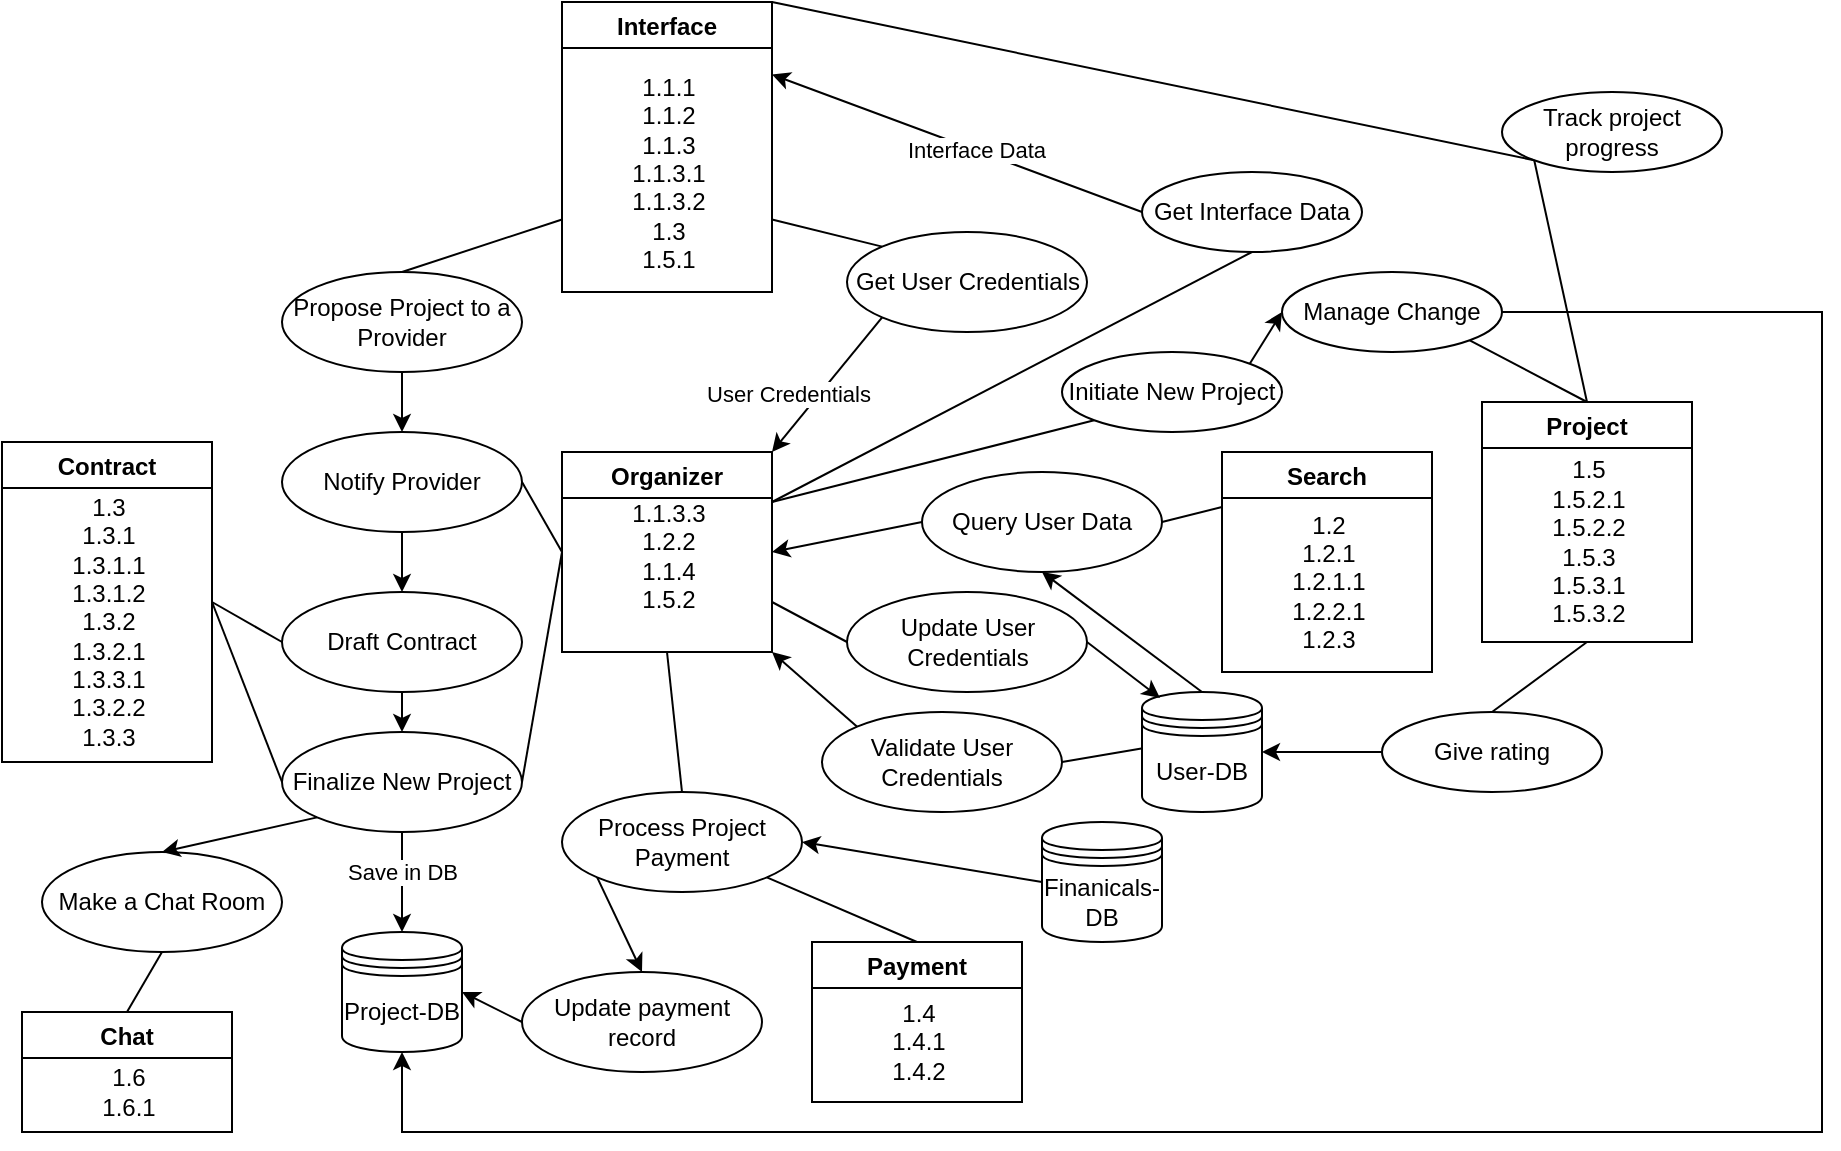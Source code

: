 <mxfile version="20.4.0" type="github">
  <diagram id="oqi11bB8qSqtX8uFyJWn" name="Page-1">
    <mxGraphModel dx="1554" dy="1800" grid="1" gridSize="10" guides="1" tooltips="1" connect="1" arrows="1" fold="1" page="1" pageScale="1" pageWidth="850" pageHeight="1100" math="0" shadow="0">
      <root>
        <mxCell id="0" />
        <mxCell id="1" parent="0" />
        <mxCell id="gtmvo6QD4QoAHpJwprnd-1" value="Interface" style="swimlane;" vertex="1" parent="1">
          <mxGeometry x="460" y="-15" width="105" height="145" as="geometry" />
        </mxCell>
        <mxCell id="gtmvo6QD4QoAHpJwprnd-9" value="&lt;div&gt;1.1.1&lt;/div&gt;&lt;div&gt;1.1.2&lt;/div&gt;&lt;div&gt;1.1.3&lt;/div&gt;&lt;div&gt;&lt;div&gt;1.1.3.1&lt;/div&gt;1.1.3.2&lt;/div&gt;&lt;div&gt;1.3&lt;/div&gt;&lt;div&gt;1.5.1&lt;br&gt;&lt;/div&gt;&lt;div&gt;&lt;br&gt;&lt;/div&gt;&lt;div&gt;&lt;br&gt;&lt;/div&gt;" style="text;html=1;align=center;verticalAlign=middle;resizable=0;points=[];autosize=1;strokeColor=none;fillColor=none;" vertex="1" parent="gtmvo6QD4QoAHpJwprnd-1">
          <mxGeometry x="22.5" y="30" width="60" height="140" as="geometry" />
        </mxCell>
        <mxCell id="gtmvo6QD4QoAHpJwprnd-3" value="Organizer" style="swimlane;startSize=23;" vertex="1" parent="1">
          <mxGeometry x="460" y="210" width="105" height="100" as="geometry" />
        </mxCell>
        <mxCell id="gtmvo6QD4QoAHpJwprnd-16" value="&lt;br&gt;&lt;div&gt;1.1.3.3&lt;/div&gt;&lt;div&gt;1.2.2&lt;br&gt;&lt;/div&gt;&lt;div&gt;1.1.4&lt;/div&gt;&lt;div&gt;1.5.2&lt;br&gt;&lt;/div&gt;" style="text;html=1;align=center;verticalAlign=middle;resizable=0;points=[];autosize=1;strokeColor=none;fillColor=none;" vertex="1" parent="gtmvo6QD4QoAHpJwprnd-3">
          <mxGeometry x="22.5" width="60" height="90" as="geometry" />
        </mxCell>
        <mxCell id="gtmvo6QD4QoAHpJwprnd-5" value="Search" style="swimlane;startSize=23;" vertex="1" parent="1">
          <mxGeometry x="790" y="210" width="105" height="110" as="geometry" />
        </mxCell>
        <mxCell id="gtmvo6QD4QoAHpJwprnd-11" value="&lt;div&gt;1.2&lt;/div&gt;&lt;div&gt;1.2.1&lt;/div&gt;&lt;div&gt;1.2.1.1&lt;/div&gt;&lt;div&gt;1.2.2.1&lt;/div&gt;&lt;div&gt;1.2.3&lt;br&gt;&lt;/div&gt;" style="text;html=1;align=center;verticalAlign=middle;resizable=0;points=[];autosize=1;strokeColor=none;fillColor=none;" vertex="1" parent="gtmvo6QD4QoAHpJwprnd-5">
          <mxGeometry x="22.5" y="20" width="60" height="90" as="geometry" />
        </mxCell>
        <mxCell id="gtmvo6QD4QoAHpJwprnd-6" value="Contract" style="swimlane;startSize=23;" vertex="1" parent="1">
          <mxGeometry x="180" y="205" width="105" height="160" as="geometry" />
        </mxCell>
        <mxCell id="gtmvo6QD4QoAHpJwprnd-19" value="&lt;div&gt;1.3&lt;/div&gt;&lt;div&gt;1.3.1&lt;/div&gt;&lt;div&gt;1.3.1.1&lt;/div&gt;&lt;div&gt;1.3.1.2&lt;/div&gt;&lt;div&gt;1.3.2&lt;/div&gt;&lt;div&gt;1.3.2.1&lt;/div&gt;&lt;div&gt;&lt;div&gt;1.3.3.1&lt;/div&gt;&lt;/div&gt;&lt;div&gt;1.3.2.2&lt;/div&gt;&lt;div&gt;1.3.3&lt;/div&gt;" style="text;html=1;align=center;verticalAlign=middle;resizable=0;points=[];autosize=1;strokeColor=none;fillColor=none;" vertex="1" parent="gtmvo6QD4QoAHpJwprnd-6">
          <mxGeometry x="22.5" y="20" width="60" height="140" as="geometry" />
        </mxCell>
        <mxCell id="gtmvo6QD4QoAHpJwprnd-7" value="Chat" style="swimlane;startSize=23;" vertex="1" parent="1">
          <mxGeometry x="190" y="490" width="105" height="60" as="geometry" />
        </mxCell>
        <mxCell id="gtmvo6QD4QoAHpJwprnd-18" value="&lt;div&gt;1.6&lt;/div&gt;&lt;div&gt;1.6.1&lt;br&gt;&lt;/div&gt;" style="text;html=1;align=center;verticalAlign=middle;resizable=0;points=[];autosize=1;strokeColor=none;fillColor=none;" vertex="1" parent="gtmvo6QD4QoAHpJwprnd-7">
          <mxGeometry x="27.5" y="20" width="50" height="40" as="geometry" />
        </mxCell>
        <mxCell id="gtmvo6QD4QoAHpJwprnd-8" value="Payment" style="swimlane;startSize=23;" vertex="1" parent="1">
          <mxGeometry x="585" y="455" width="105" height="80" as="geometry" />
        </mxCell>
        <mxCell id="gtmvo6QD4QoAHpJwprnd-20" value="&lt;div&gt;1.4&lt;/div&gt;&lt;div&gt;1.4.1&lt;/div&gt;&lt;div&gt;1.4.2&lt;br&gt;&lt;/div&gt;" style="text;html=1;align=center;verticalAlign=middle;resizable=0;points=[];autosize=1;strokeColor=none;fillColor=none;" vertex="1" parent="gtmvo6QD4QoAHpJwprnd-8">
          <mxGeometry x="27.5" y="20" width="50" height="60" as="geometry" />
        </mxCell>
        <mxCell id="gtmvo6QD4QoAHpJwprnd-21" value="Project" style="swimlane;startSize=23;" vertex="1" parent="1">
          <mxGeometry x="920" y="185" width="105" height="120" as="geometry" />
        </mxCell>
        <mxCell id="gtmvo6QD4QoAHpJwprnd-22" value="&lt;div&gt;1.5&lt;/div&gt;&lt;div&gt;1.5.2.1&lt;/div&gt;&lt;div&gt;1.5.2.2&lt;/div&gt;&lt;div&gt;1.5.3&lt;/div&gt;&lt;div&gt;1.5.3.1&lt;/div&gt;&lt;div&gt;1.5.3.2&lt;br&gt;&lt;/div&gt;" style="text;html=1;align=center;verticalAlign=middle;resizable=0;points=[];autosize=1;strokeColor=none;fillColor=none;" vertex="1" parent="gtmvo6QD4QoAHpJwprnd-21">
          <mxGeometry x="22.5" y="20" width="60" height="100" as="geometry" />
        </mxCell>
        <mxCell id="gtmvo6QD4QoAHpJwprnd-23" value="Get User Credentials" style="ellipse;whiteSpace=wrap;html=1;" vertex="1" parent="1">
          <mxGeometry x="602.5" y="100" width="120" height="50" as="geometry" />
        </mxCell>
        <mxCell id="gtmvo6QD4QoAHpJwprnd-24" value="" style="endArrow=none;html=1;rounded=0;exitX=1;exitY=0.75;exitDx=0;exitDy=0;entryX=0;entryY=0;entryDx=0;entryDy=0;" edge="1" parent="1" source="gtmvo6QD4QoAHpJwprnd-1" target="gtmvo6QD4QoAHpJwprnd-23">
          <mxGeometry width="50" height="50" relative="1" as="geometry">
            <mxPoint x="400" y="270" as="sourcePoint" />
            <mxPoint x="450" y="220" as="targetPoint" />
          </mxGeometry>
        </mxCell>
        <mxCell id="gtmvo6QD4QoAHpJwprnd-25" value="" style="endArrow=classic;html=1;rounded=0;exitX=0;exitY=1;exitDx=0;exitDy=0;entryX=1;entryY=0;entryDx=0;entryDy=0;" edge="1" parent="1" source="gtmvo6QD4QoAHpJwprnd-23" target="gtmvo6QD4QoAHpJwprnd-3">
          <mxGeometry width="50" height="50" relative="1" as="geometry">
            <mxPoint x="400" y="270" as="sourcePoint" />
            <mxPoint x="450" y="220" as="targetPoint" />
          </mxGeometry>
        </mxCell>
        <mxCell id="gtmvo6QD4QoAHpJwprnd-26" value="User Credentials" style="edgeLabel;html=1;align=center;verticalAlign=middle;resizable=0;points=[];" vertex="1" connectable="0" parent="gtmvo6QD4QoAHpJwprnd-25">
          <mxGeometry x="0.252" y="1" relative="1" as="geometry">
            <mxPoint x="-14" y="-5" as="offset" />
          </mxGeometry>
        </mxCell>
        <mxCell id="gtmvo6QD4QoAHpJwprnd-27" value="Validate User Credentials" style="ellipse;whiteSpace=wrap;html=1;" vertex="1" parent="1">
          <mxGeometry x="590" y="340" width="120" height="50" as="geometry" />
        </mxCell>
        <mxCell id="gtmvo6QD4QoAHpJwprnd-29" value="" style="endArrow=none;html=1;rounded=0;exitX=1;exitY=0.3;exitDx=0;exitDy=0;entryX=1;entryY=0.5;entryDx=0;entryDy=0;" edge="1" parent="1" source="gtmvo6QD4QoAHpJwprnd-41" target="gtmvo6QD4QoAHpJwprnd-27">
          <mxGeometry width="50" height="50" relative="1" as="geometry">
            <mxPoint x="288.75" y="370" as="sourcePoint" />
            <mxPoint x="520" y="310" as="targetPoint" />
          </mxGeometry>
        </mxCell>
        <mxCell id="gtmvo6QD4QoAHpJwprnd-37" value="Query User Data" style="ellipse;whiteSpace=wrap;html=1;" vertex="1" parent="1">
          <mxGeometry x="640" y="220" width="120" height="50" as="geometry" />
        </mxCell>
        <mxCell id="gtmvo6QD4QoAHpJwprnd-39" value="" style="endArrow=none;html=1;rounded=0;entryX=1;entryY=0.5;entryDx=0;entryDy=0;exitX=0;exitY=0.25;exitDx=0;exitDy=0;" edge="1" parent="1" source="gtmvo6QD4QoAHpJwprnd-5" target="gtmvo6QD4QoAHpJwprnd-37">
          <mxGeometry width="50" height="50" relative="1" as="geometry">
            <mxPoint x="550" y="450" as="sourcePoint" />
            <mxPoint x="600" y="400" as="targetPoint" />
          </mxGeometry>
        </mxCell>
        <mxCell id="gtmvo6QD4QoAHpJwprnd-41" value="User-DB" style="shape=datastore;whiteSpace=wrap;html=1;" vertex="1" parent="1">
          <mxGeometry x="750" y="330" width="60" height="60" as="geometry" />
        </mxCell>
        <mxCell id="gtmvo6QD4QoAHpJwprnd-43" value="Update User Credentials" style="ellipse;whiteSpace=wrap;html=1;" vertex="1" parent="1">
          <mxGeometry x="602.5" y="280" width="120" height="50" as="geometry" />
        </mxCell>
        <mxCell id="gtmvo6QD4QoAHpJwprnd-44" value="" style="endArrow=none;html=1;rounded=0;entryX=1;entryY=0.75;entryDx=0;entryDy=0;exitX=0;exitY=0.5;exitDx=0;exitDy=0;" edge="1" parent="1" source="gtmvo6QD4QoAHpJwprnd-43" target="gtmvo6QD4QoAHpJwprnd-3">
          <mxGeometry width="50" height="50" relative="1" as="geometry">
            <mxPoint x="550" y="410" as="sourcePoint" />
            <mxPoint x="600" y="360" as="targetPoint" />
          </mxGeometry>
        </mxCell>
        <mxCell id="gtmvo6QD4QoAHpJwprnd-46" value="" style="endArrow=classic;html=1;rounded=0;exitX=1;exitY=0.5;exitDx=0;exitDy=0;entryX=0.15;entryY=0.05;entryDx=0;entryDy=0;entryPerimeter=0;" edge="1" parent="1" source="gtmvo6QD4QoAHpJwprnd-43" target="gtmvo6QD4QoAHpJwprnd-41">
          <mxGeometry width="50" height="50" relative="1" as="geometry">
            <mxPoint x="550" y="410" as="sourcePoint" />
            <mxPoint x="600" y="360" as="targetPoint" />
          </mxGeometry>
        </mxCell>
        <mxCell id="gtmvo6QD4QoAHpJwprnd-47" value="" style="endArrow=classic;html=1;rounded=0;entryX=0.5;entryY=1;entryDx=0;entryDy=0;exitX=0.5;exitY=0;exitDx=0;exitDy=0;" edge="1" parent="1" source="gtmvo6QD4QoAHpJwprnd-41" target="gtmvo6QD4QoAHpJwprnd-37">
          <mxGeometry width="50" height="50" relative="1" as="geometry">
            <mxPoint x="772" y="297" as="sourcePoint" />
            <mxPoint x="420" y="370" as="targetPoint" />
          </mxGeometry>
        </mxCell>
        <mxCell id="gtmvo6QD4QoAHpJwprnd-48" value="" style="endArrow=classic;html=1;rounded=0;exitX=0;exitY=0.5;exitDx=0;exitDy=0;entryX=1;entryY=0.5;entryDx=0;entryDy=0;" edge="1" parent="1" source="gtmvo6QD4QoAHpJwprnd-37" target="gtmvo6QD4QoAHpJwprnd-3">
          <mxGeometry width="50" height="50" relative="1" as="geometry">
            <mxPoint x="580" y="330" as="sourcePoint" />
            <mxPoint x="630" y="280" as="targetPoint" />
          </mxGeometry>
        </mxCell>
        <mxCell id="gtmvo6QD4QoAHpJwprnd-49" value="Get Interface Data" style="ellipse;whiteSpace=wrap;html=1;" vertex="1" parent="1">
          <mxGeometry x="750" y="70" width="110" height="40" as="geometry" />
        </mxCell>
        <mxCell id="gtmvo6QD4QoAHpJwprnd-50" value="" style="endArrow=none;html=1;rounded=0;exitX=1;exitY=0.25;exitDx=0;exitDy=0;entryX=0.5;entryY=1;entryDx=0;entryDy=0;" edge="1" parent="1" source="gtmvo6QD4QoAHpJwprnd-3" target="gtmvo6QD4QoAHpJwprnd-49">
          <mxGeometry width="50" height="50" relative="1" as="geometry">
            <mxPoint x="580" y="280" as="sourcePoint" />
            <mxPoint x="630" y="230" as="targetPoint" />
          </mxGeometry>
        </mxCell>
        <mxCell id="gtmvo6QD4QoAHpJwprnd-51" value="" style="endArrow=classic;html=1;rounded=0;exitX=0;exitY=0.5;exitDx=0;exitDy=0;entryX=1;entryY=0.25;entryDx=0;entryDy=0;" edge="1" parent="1" source="gtmvo6QD4QoAHpJwprnd-49" target="gtmvo6QD4QoAHpJwprnd-1">
          <mxGeometry width="50" height="50" relative="1" as="geometry">
            <mxPoint x="580" y="280" as="sourcePoint" />
            <mxPoint x="630" y="230" as="targetPoint" />
          </mxGeometry>
        </mxCell>
        <mxCell id="gtmvo6QD4QoAHpJwprnd-52" value="Interface Data" style="edgeLabel;html=1;align=center;verticalAlign=middle;resizable=0;points=[];" vertex="1" connectable="0" parent="gtmvo6QD4QoAHpJwprnd-51">
          <mxGeometry x="-0.102" relative="1" as="geometry">
            <mxPoint as="offset" />
          </mxGeometry>
        </mxCell>
        <mxCell id="gtmvo6QD4QoAHpJwprnd-53" value="" style="endArrow=classic;html=1;rounded=0;exitX=0;exitY=0;exitDx=0;exitDy=0;entryX=1;entryY=1;entryDx=0;entryDy=0;" edge="1" parent="1" source="gtmvo6QD4QoAHpJwprnd-27" target="gtmvo6QD4QoAHpJwprnd-3">
          <mxGeometry width="50" height="50" relative="1" as="geometry">
            <mxPoint x="580" y="280" as="sourcePoint" />
            <mxPoint x="630" y="230" as="targetPoint" />
          </mxGeometry>
        </mxCell>
        <mxCell id="gtmvo6QD4QoAHpJwprnd-55" value="Propose Project to a Provider" style="ellipse;whiteSpace=wrap;html=1;" vertex="1" parent="1">
          <mxGeometry x="320" y="120" width="120" height="50" as="geometry" />
        </mxCell>
        <mxCell id="gtmvo6QD4QoAHpJwprnd-56" value="Notify Provider" style="ellipse;whiteSpace=wrap;html=1;" vertex="1" parent="1">
          <mxGeometry x="320" y="200" width="120" height="50" as="geometry" />
        </mxCell>
        <mxCell id="gtmvo6QD4QoAHpJwprnd-57" value="" style="endArrow=none;html=1;rounded=0;entryX=0;entryY=0.75;entryDx=0;entryDy=0;exitX=0.5;exitY=0;exitDx=0;exitDy=0;" edge="1" parent="1" source="gtmvo6QD4QoAHpJwprnd-55" target="gtmvo6QD4QoAHpJwprnd-1">
          <mxGeometry width="50" height="50" relative="1" as="geometry">
            <mxPoint x="620" y="280" as="sourcePoint" />
            <mxPoint x="670" y="230" as="targetPoint" />
          </mxGeometry>
        </mxCell>
        <mxCell id="gtmvo6QD4QoAHpJwprnd-58" value="" style="endArrow=classic;html=1;rounded=0;exitX=0.5;exitY=1;exitDx=0;exitDy=0;entryX=0.5;entryY=0;entryDx=0;entryDy=0;" edge="1" parent="1" source="gtmvo6QD4QoAHpJwprnd-55" target="gtmvo6QD4QoAHpJwprnd-56">
          <mxGeometry width="50" height="50" relative="1" as="geometry">
            <mxPoint x="620" y="280" as="sourcePoint" />
            <mxPoint x="670" y="230" as="targetPoint" />
          </mxGeometry>
        </mxCell>
        <mxCell id="gtmvo6QD4QoAHpJwprnd-59" value="" style="endArrow=none;html=1;rounded=0;exitX=1;exitY=0.5;exitDx=0;exitDy=0;entryX=0;entryY=0.5;entryDx=0;entryDy=0;" edge="1" parent="1" source="gtmvo6QD4QoAHpJwprnd-56" target="gtmvo6QD4QoAHpJwprnd-3">
          <mxGeometry width="50" height="50" relative="1" as="geometry">
            <mxPoint x="620" y="280" as="sourcePoint" />
            <mxPoint x="670" y="230" as="targetPoint" />
          </mxGeometry>
        </mxCell>
        <mxCell id="gtmvo6QD4QoAHpJwprnd-60" value="Project-DB" style="shape=datastore;whiteSpace=wrap;html=1;" vertex="1" parent="1">
          <mxGeometry x="350" y="450" width="60" height="60" as="geometry" />
        </mxCell>
        <mxCell id="gtmvo6QD4QoAHpJwprnd-61" value="Draft Contract" style="ellipse;whiteSpace=wrap;html=1;" vertex="1" parent="1">
          <mxGeometry x="320" y="280" width="120" height="50" as="geometry" />
        </mxCell>
        <mxCell id="gtmvo6QD4QoAHpJwprnd-62" value="" style="endArrow=classic;html=1;rounded=0;exitX=0.5;exitY=1;exitDx=0;exitDy=0;entryX=0.5;entryY=0;entryDx=0;entryDy=0;" edge="1" parent="1" source="gtmvo6QD4QoAHpJwprnd-56" target="gtmvo6QD4QoAHpJwprnd-61">
          <mxGeometry width="50" height="50" relative="1" as="geometry">
            <mxPoint x="390" y="180" as="sourcePoint" />
            <mxPoint x="390" y="210" as="targetPoint" />
          </mxGeometry>
        </mxCell>
        <mxCell id="gtmvo6QD4QoAHpJwprnd-63" value="" style="endArrow=none;html=1;rounded=0;exitX=1;exitY=0.5;exitDx=0;exitDy=0;entryX=0;entryY=0.5;entryDx=0;entryDy=0;" edge="1" parent="1" source="gtmvo6QD4QoAHpJwprnd-6" target="gtmvo6QD4QoAHpJwprnd-61">
          <mxGeometry width="50" height="50" relative="1" as="geometry">
            <mxPoint x="620" y="370" as="sourcePoint" />
            <mxPoint x="670" y="320" as="targetPoint" />
          </mxGeometry>
        </mxCell>
        <mxCell id="gtmvo6QD4QoAHpJwprnd-66" value="Finalize New Project" style="ellipse;whiteSpace=wrap;html=1;" vertex="1" parent="1">
          <mxGeometry x="320" y="350" width="120" height="50" as="geometry" />
        </mxCell>
        <mxCell id="gtmvo6QD4QoAHpJwprnd-67" value="" style="endArrow=none;html=1;rounded=0;exitX=1;exitY=0.5;exitDx=0;exitDy=0;entryX=0;entryY=0.5;entryDx=0;entryDy=0;" edge="1" parent="1" source="gtmvo6QD4QoAHpJwprnd-6" target="gtmvo6QD4QoAHpJwprnd-66">
          <mxGeometry width="50" height="50" relative="1" as="geometry">
            <mxPoint x="620" y="370" as="sourcePoint" />
            <mxPoint x="670" y="320" as="targetPoint" />
          </mxGeometry>
        </mxCell>
        <mxCell id="gtmvo6QD4QoAHpJwprnd-68" value="" style="endArrow=none;html=1;rounded=0;exitX=0;exitY=0.5;exitDx=0;exitDy=0;entryX=1;entryY=0.5;entryDx=0;entryDy=0;" edge="1" parent="1" source="gtmvo6QD4QoAHpJwprnd-3" target="gtmvo6QD4QoAHpJwprnd-66">
          <mxGeometry width="50" height="50" relative="1" as="geometry">
            <mxPoint x="620" y="370" as="sourcePoint" />
            <mxPoint x="670" y="320" as="targetPoint" />
          </mxGeometry>
        </mxCell>
        <mxCell id="gtmvo6QD4QoAHpJwprnd-69" value="" style="endArrow=classic;html=1;rounded=0;exitX=0.5;exitY=1;exitDx=0;exitDy=0;entryX=0.5;entryY=0;entryDx=0;entryDy=0;" edge="1" parent="1" source="gtmvo6QD4QoAHpJwprnd-66" target="gtmvo6QD4QoAHpJwprnd-60">
          <mxGeometry width="50" height="50" relative="1" as="geometry">
            <mxPoint x="620" y="370" as="sourcePoint" />
            <mxPoint x="670" y="320" as="targetPoint" />
          </mxGeometry>
        </mxCell>
        <mxCell id="gtmvo6QD4QoAHpJwprnd-70" value="Save in DB" style="edgeLabel;html=1;align=center;verticalAlign=middle;resizable=0;points=[];" vertex="1" connectable="0" parent="gtmvo6QD4QoAHpJwprnd-69">
          <mxGeometry x="-0.48" relative="1" as="geometry">
            <mxPoint y="7" as="offset" />
          </mxGeometry>
        </mxCell>
        <mxCell id="gtmvo6QD4QoAHpJwprnd-71" value="" style="endArrow=classic;html=1;rounded=0;exitX=0.5;exitY=1;exitDx=0;exitDy=0;entryX=0.5;entryY=0;entryDx=0;entryDy=0;" edge="1" parent="1" source="gtmvo6QD4QoAHpJwprnd-61" target="gtmvo6QD4QoAHpJwprnd-66">
          <mxGeometry width="50" height="50" relative="1" as="geometry">
            <mxPoint x="390" y="260" as="sourcePoint" />
            <mxPoint x="390" y="290" as="targetPoint" />
          </mxGeometry>
        </mxCell>
        <mxCell id="gtmvo6QD4QoAHpJwprnd-72" value="Finanicals-DB" style="shape=datastore;whiteSpace=wrap;html=1;" vertex="1" parent="1">
          <mxGeometry x="700" y="395" width="60" height="60" as="geometry" />
        </mxCell>
        <mxCell id="gtmvo6QD4QoAHpJwprnd-73" value="Process Project Payment" style="ellipse;whiteSpace=wrap;html=1;" vertex="1" parent="1">
          <mxGeometry x="460" y="380" width="120" height="50" as="geometry" />
        </mxCell>
        <mxCell id="gtmvo6QD4QoAHpJwprnd-74" value="" style="endArrow=none;html=1;rounded=0;exitX=0.5;exitY=1;exitDx=0;exitDy=0;entryX=0.5;entryY=0;entryDx=0;entryDy=0;" edge="1" parent="1" source="gtmvo6QD4QoAHpJwprnd-3" target="gtmvo6QD4QoAHpJwprnd-73">
          <mxGeometry width="50" height="50" relative="1" as="geometry">
            <mxPoint x="520" y="330" as="sourcePoint" />
            <mxPoint x="670" y="320" as="targetPoint" />
          </mxGeometry>
        </mxCell>
        <mxCell id="gtmvo6QD4QoAHpJwprnd-77" value="" style="endArrow=none;html=1;rounded=0;exitX=1;exitY=1;exitDx=0;exitDy=0;entryX=0.5;entryY=0;entryDx=0;entryDy=0;" edge="1" parent="1" source="gtmvo6QD4QoAHpJwprnd-73" target="gtmvo6QD4QoAHpJwprnd-8">
          <mxGeometry width="50" height="50" relative="1" as="geometry">
            <mxPoint x="620" y="370" as="sourcePoint" />
            <mxPoint x="670" y="320" as="targetPoint" />
          </mxGeometry>
        </mxCell>
        <mxCell id="gtmvo6QD4QoAHpJwprnd-78" value="" style="endArrow=classic;html=1;rounded=0;exitX=0;exitY=1;exitDx=0;exitDy=0;entryX=0.5;entryY=0;entryDx=0;entryDy=0;" edge="1" parent="1" source="gtmvo6QD4QoAHpJwprnd-73" target="gtmvo6QD4QoAHpJwprnd-79">
          <mxGeometry width="50" height="50" relative="1" as="geometry">
            <mxPoint x="620" y="370" as="sourcePoint" />
            <mxPoint x="530" y="470" as="targetPoint" />
          </mxGeometry>
        </mxCell>
        <mxCell id="gtmvo6QD4QoAHpJwprnd-79" value="Update payment record" style="ellipse;whiteSpace=wrap;html=1;" vertex="1" parent="1">
          <mxGeometry x="440" y="470" width="120" height="50" as="geometry" />
        </mxCell>
        <mxCell id="gtmvo6QD4QoAHpJwprnd-80" value="" style="endArrow=classic;html=1;rounded=0;exitX=0;exitY=0.5;exitDx=0;exitDy=0;entryX=1;entryY=0.5;entryDx=0;entryDy=0;" edge="1" parent="1" source="gtmvo6QD4QoAHpJwprnd-79" target="gtmvo6QD4QoAHpJwprnd-60">
          <mxGeometry width="50" height="50" relative="1" as="geometry">
            <mxPoint x="620" y="370" as="sourcePoint" />
            <mxPoint x="670" y="320" as="targetPoint" />
          </mxGeometry>
        </mxCell>
        <mxCell id="gtmvo6QD4QoAHpJwprnd-81" value="" style="endArrow=classic;html=1;rounded=0;exitX=0;exitY=0.5;exitDx=0;exitDy=0;entryX=1;entryY=0.5;entryDx=0;entryDy=0;" edge="1" parent="1" source="gtmvo6QD4QoAHpJwprnd-72" target="gtmvo6QD4QoAHpJwprnd-73">
          <mxGeometry width="50" height="50" relative="1" as="geometry">
            <mxPoint x="620" y="370" as="sourcePoint" />
            <mxPoint x="670" y="320" as="targetPoint" />
          </mxGeometry>
        </mxCell>
        <mxCell id="gtmvo6QD4QoAHpJwprnd-82" value="Make a Chat Room" style="ellipse;whiteSpace=wrap;html=1;" vertex="1" parent="1">
          <mxGeometry x="200" y="410" width="120" height="50" as="geometry" />
        </mxCell>
        <mxCell id="gtmvo6QD4QoAHpJwprnd-83" value="" style="endArrow=classic;html=1;rounded=0;exitX=0;exitY=1;exitDx=0;exitDy=0;entryX=0.5;entryY=0;entryDx=0;entryDy=0;" edge="1" parent="1" source="gtmvo6QD4QoAHpJwprnd-66" target="gtmvo6QD4QoAHpJwprnd-82">
          <mxGeometry width="50" height="50" relative="1" as="geometry">
            <mxPoint x="620" y="370" as="sourcePoint" />
            <mxPoint x="670" y="320" as="targetPoint" />
          </mxGeometry>
        </mxCell>
        <mxCell id="gtmvo6QD4QoAHpJwprnd-84" value="" style="endArrow=none;html=1;rounded=0;exitX=0.5;exitY=1;exitDx=0;exitDy=0;entryX=0.5;entryY=0;entryDx=0;entryDy=0;" edge="1" parent="1" source="gtmvo6QD4QoAHpJwprnd-82" target="gtmvo6QD4QoAHpJwprnd-7">
          <mxGeometry width="50" height="50" relative="1" as="geometry">
            <mxPoint x="620" y="370" as="sourcePoint" />
            <mxPoint x="670" y="320" as="targetPoint" />
          </mxGeometry>
        </mxCell>
        <mxCell id="gtmvo6QD4QoAHpJwprnd-85" value="Manage Change" style="ellipse;whiteSpace=wrap;html=1;" vertex="1" parent="1">
          <mxGeometry x="820" y="120" width="110" height="40" as="geometry" />
        </mxCell>
        <mxCell id="gtmvo6QD4QoAHpJwprnd-86" value="Track project progress" style="ellipse;whiteSpace=wrap;html=1;" vertex="1" parent="1">
          <mxGeometry x="930" y="30" width="110" height="40" as="geometry" />
        </mxCell>
        <mxCell id="gtmvo6QD4QoAHpJwprnd-87" value="Give rating" style="ellipse;whiteSpace=wrap;html=1;" vertex="1" parent="1">
          <mxGeometry x="870" y="340" width="110" height="40" as="geometry" />
        </mxCell>
        <mxCell id="gtmvo6QD4QoAHpJwprnd-89" value="" style="endArrow=classic;html=1;rounded=0;exitX=0;exitY=0.5;exitDx=0;exitDy=0;entryX=1;entryY=0.5;entryDx=0;entryDy=0;" edge="1" parent="1" source="gtmvo6QD4QoAHpJwprnd-87" target="gtmvo6QD4QoAHpJwprnd-41">
          <mxGeometry width="50" height="50" relative="1" as="geometry">
            <mxPoint x="830" y="230" as="sourcePoint" />
            <mxPoint x="880" y="180" as="targetPoint" />
          </mxGeometry>
        </mxCell>
        <mxCell id="gtmvo6QD4QoAHpJwprnd-90" value="" style="endArrow=none;html=1;rounded=0;exitX=0.5;exitY=0;exitDx=0;exitDy=0;entryX=0.5;entryY=1;entryDx=0;entryDy=0;" edge="1" parent="1" source="gtmvo6QD4QoAHpJwprnd-87" target="gtmvo6QD4QoAHpJwprnd-21">
          <mxGeometry width="50" height="50" relative="1" as="geometry">
            <mxPoint x="830" y="230" as="sourcePoint" />
            <mxPoint x="940" y="280" as="targetPoint" />
          </mxGeometry>
        </mxCell>
        <mxCell id="gtmvo6QD4QoAHpJwprnd-91" value="" style="endArrow=none;html=1;rounded=0;entryX=1;entryY=1;entryDx=0;entryDy=0;exitX=0.5;exitY=0;exitDx=0;exitDy=0;" edge="1" parent="1" source="gtmvo6QD4QoAHpJwprnd-21" target="gtmvo6QD4QoAHpJwprnd-85">
          <mxGeometry width="50" height="50" relative="1" as="geometry">
            <mxPoint x="830" y="230" as="sourcePoint" />
            <mxPoint x="880" y="180" as="targetPoint" />
          </mxGeometry>
        </mxCell>
        <mxCell id="gtmvo6QD4QoAHpJwprnd-92" value="" style="endArrow=none;html=1;rounded=0;exitX=1;exitY=0;exitDx=0;exitDy=0;entryX=0;entryY=1;entryDx=0;entryDy=0;" edge="1" parent="1" source="gtmvo6QD4QoAHpJwprnd-1" target="gtmvo6QD4QoAHpJwprnd-86">
          <mxGeometry width="50" height="50" relative="1" as="geometry">
            <mxPoint x="830" y="230" as="sourcePoint" />
            <mxPoint x="880" y="180" as="targetPoint" />
          </mxGeometry>
        </mxCell>
        <mxCell id="gtmvo6QD4QoAHpJwprnd-94" value="" style="endArrow=none;html=1;rounded=0;entryX=0;entryY=1;entryDx=0;entryDy=0;exitX=0.5;exitY=0;exitDx=0;exitDy=0;" edge="1" parent="1" source="gtmvo6QD4QoAHpJwprnd-21" target="gtmvo6QD4QoAHpJwprnd-86">
          <mxGeometry width="50" height="50" relative="1" as="geometry">
            <mxPoint x="830" y="230" as="sourcePoint" />
            <mxPoint x="880" y="180" as="targetPoint" />
          </mxGeometry>
        </mxCell>
        <mxCell id="gtmvo6QD4QoAHpJwprnd-95" value="" style="endArrow=none;html=1;rounded=0;exitX=1;exitY=0.25;exitDx=0;exitDy=0;entryX=0;entryY=1;entryDx=0;entryDy=0;" edge="1" parent="1" source="gtmvo6QD4QoAHpJwprnd-3" target="gtmvo6QD4QoAHpJwprnd-96">
          <mxGeometry width="50" height="50" relative="1" as="geometry">
            <mxPoint x="810" y="310" as="sourcePoint" />
            <mxPoint x="860" y="260" as="targetPoint" />
          </mxGeometry>
        </mxCell>
        <mxCell id="gtmvo6QD4QoAHpJwprnd-96" value="Initiate New Project" style="ellipse;whiteSpace=wrap;html=1;" vertex="1" parent="1">
          <mxGeometry x="710" y="160" width="110" height="40" as="geometry" />
        </mxCell>
        <mxCell id="gtmvo6QD4QoAHpJwprnd-97" value="" style="endArrow=classic;html=1;rounded=0;exitX=1;exitY=0;exitDx=0;exitDy=0;entryX=0;entryY=0.5;entryDx=0;entryDy=0;" edge="1" parent="1" source="gtmvo6QD4QoAHpJwprnd-96" target="gtmvo6QD4QoAHpJwprnd-85">
          <mxGeometry width="50" height="50" relative="1" as="geometry">
            <mxPoint x="780" y="290" as="sourcePoint" />
            <mxPoint x="830" y="240" as="targetPoint" />
          </mxGeometry>
        </mxCell>
        <mxCell id="gtmvo6QD4QoAHpJwprnd-99" value="" style="edgeStyle=segmentEdgeStyle;endArrow=classic;html=1;rounded=0;exitX=1;exitY=0.5;exitDx=0;exitDy=0;entryX=0.5;entryY=1;entryDx=0;entryDy=0;" edge="1" parent="1" source="gtmvo6QD4QoAHpJwprnd-85" target="gtmvo6QD4QoAHpJwprnd-60">
          <mxGeometry width="50" height="50" relative="1" as="geometry">
            <mxPoint x="780" y="290" as="sourcePoint" />
            <mxPoint x="830" y="240" as="targetPoint" />
            <Array as="points">
              <mxPoint x="1090" y="140" />
              <mxPoint x="1090" y="550" />
              <mxPoint x="380" y="550" />
            </Array>
          </mxGeometry>
        </mxCell>
      </root>
    </mxGraphModel>
  </diagram>
</mxfile>
